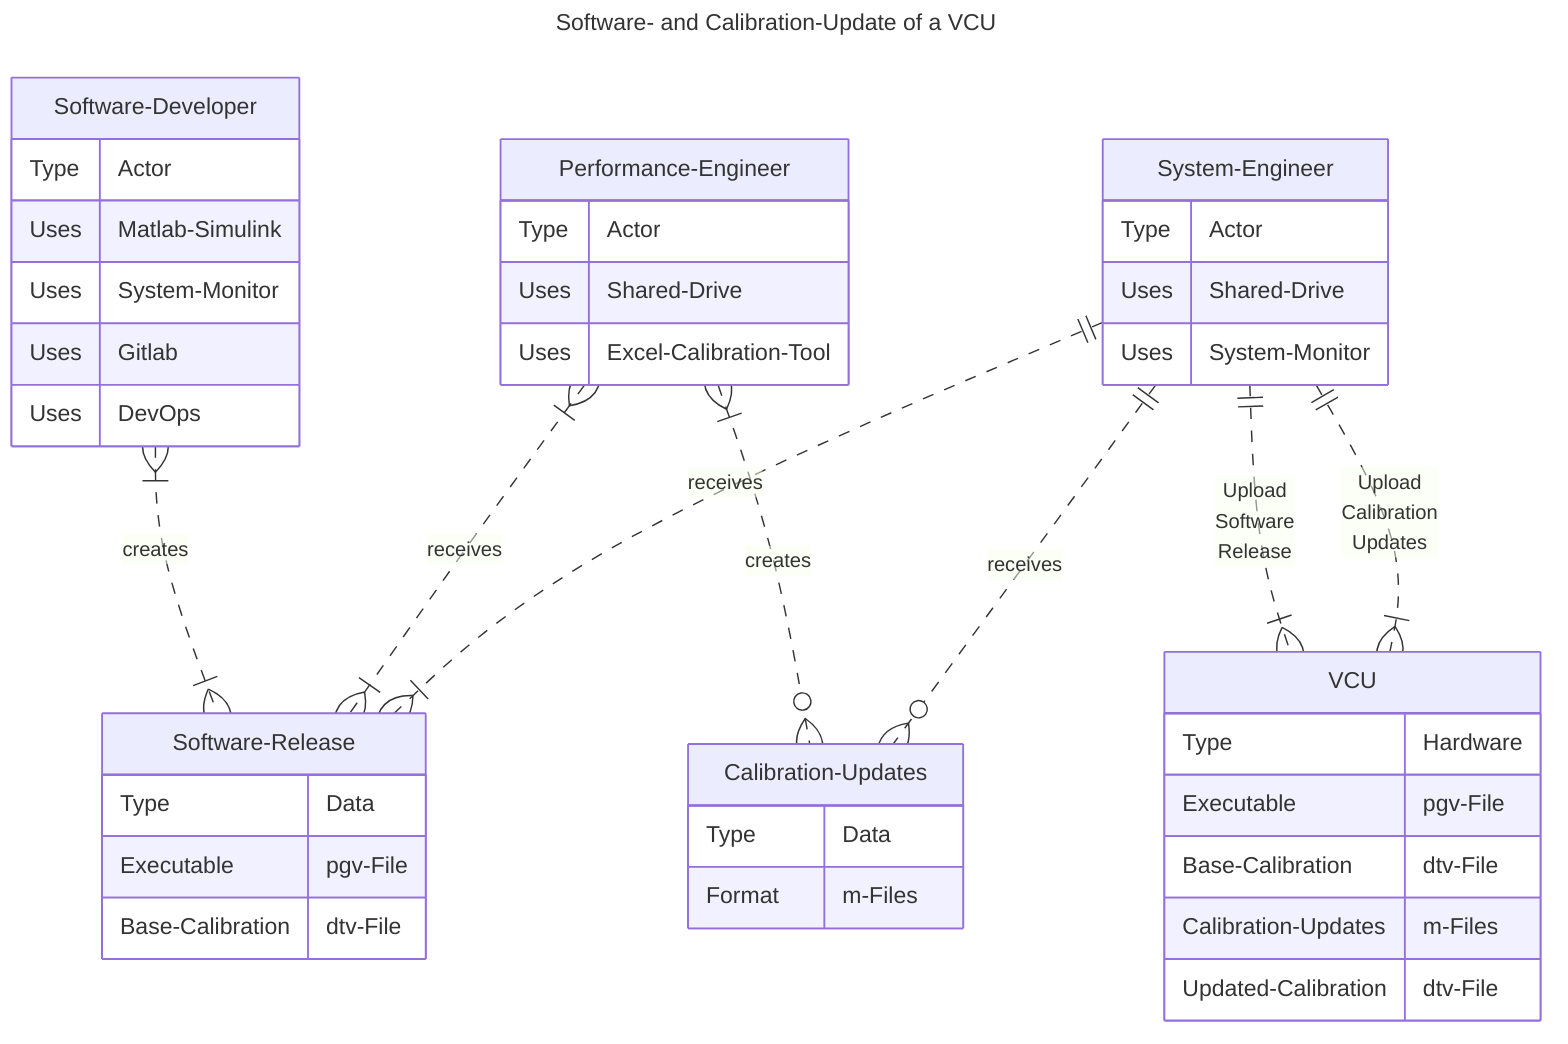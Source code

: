 ---
title: Software- and Calibration-Update of a VCU
---
erDiagram
    Software-Release {
         Type Data
         Executable pgv-File
         Base-Calibration dtv-File
    }
    VCU {
        Type Hardware
        Executable pgv-File
        Base-Calibration dtv-File
        Calibration-Updates m-Files
        Updated-Calibration dtv-File
    }
    Calibration-Updates {
        Type Data
        Format m-Files
    }
    Software-Developer {
        Type Actor
        Uses Matlab-Simulink
        Uses System-Monitor
        Uses Gitlab
        Uses DevOps
    }
    Performance-Engineer {
        Type Actor
        Uses Shared-Drive
        Uses Excel-Calibration-Tool
    }
    System-Engineer {
        Type Actor
        Uses Shared-Drive
        Uses System-Monitor
    }

    Software-Developer }|..|{ Software-Release : "creates"

    Performance-Engineer }|..|{ Software-Release : "receives"
    Performance-Engineer }|..o{ Calibration-Updates: "creates"

    System-Engineer ||..|{ Software-Release : "receives"
    System-Engineer ||..|{ VCU : "Upload<br/>Software<br/>Release"
    System-Engineer ||..|{ VCU : "Upload<br/>Calibration<br/>Updates"
    System-Engineer ||..o{ Calibration-Updates : "receives"